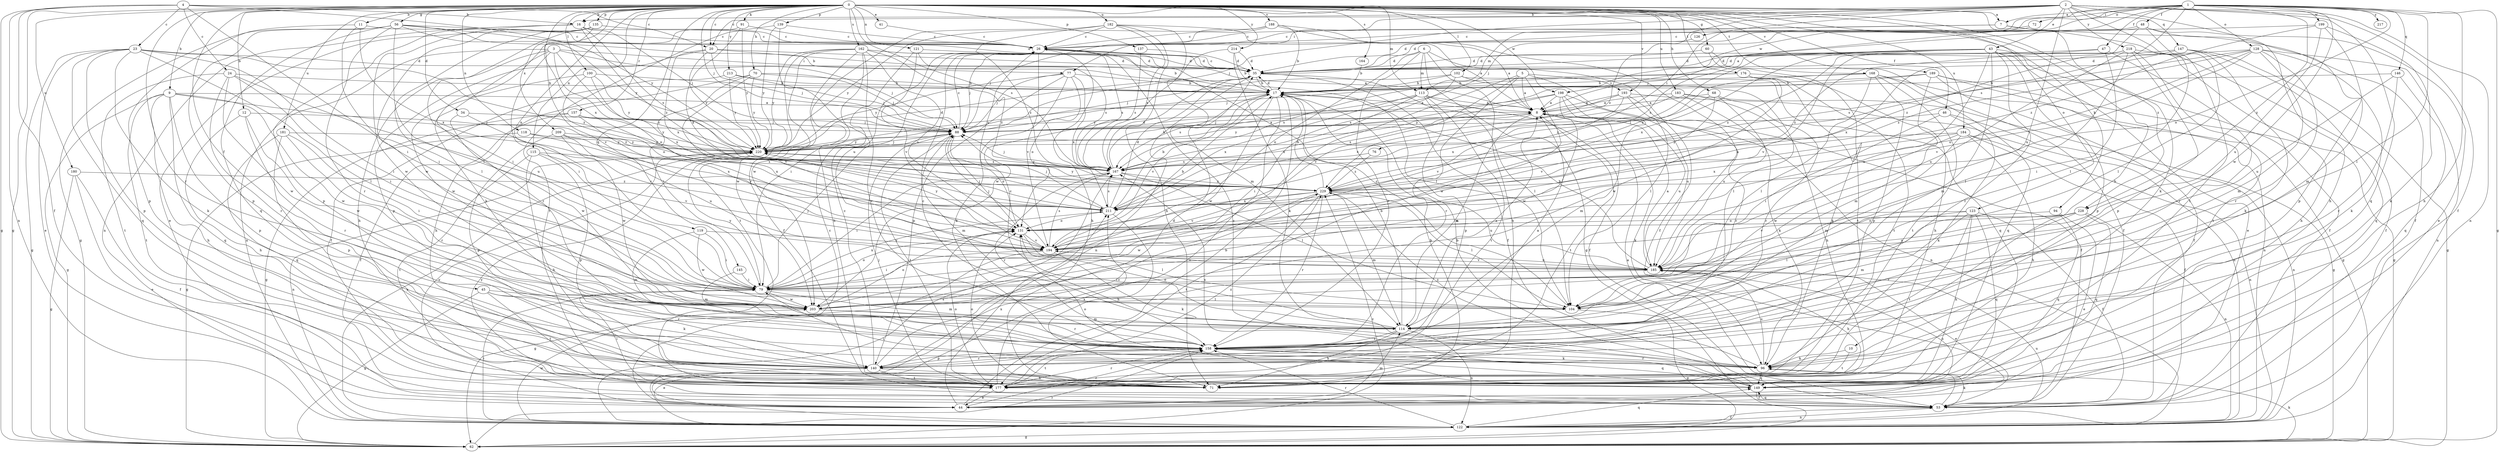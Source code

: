 strict digraph  {
0;
1;
2;
3;
4;
5;
6;
7;
8;
9;
10;
11;
12;
16;
17;
20;
23;
24;
26;
34;
35;
41;
43;
44;
45;
46;
47;
48;
53;
56;
60;
62;
68;
70;
71;
72;
76;
77;
79;
88;
91;
94;
96;
100;
102;
104;
113;
114;
115;
118;
119;
121;
122;
123;
126;
128;
131;
135;
137;
139;
140;
145;
146;
147;
149;
157;
158;
162;
164;
167;
168;
176;
177;
180;
181;
182;
183;
184;
185;
188;
189;
193;
194;
198;
199;
203;
209;
211;
213;
214;
217;
218;
220;
228;
229;
0 -> 7  [label=a];
0 -> 9  [label=b];
0 -> 10  [label=b];
0 -> 11  [label=b];
0 -> 12  [label=b];
0 -> 16  [label=b];
0 -> 20  [label=c];
0 -> 34  [label=d];
0 -> 41  [label=e];
0 -> 45  [label=f];
0 -> 46  [label=f];
0 -> 56  [label=g];
0 -> 60  [label=g];
0 -> 62  [label=g];
0 -> 68  [label=h];
0 -> 70  [label=h];
0 -> 88  [label=j];
0 -> 91  [label=k];
0 -> 94  [label=k];
0 -> 96  [label=k];
0 -> 100  [label=l];
0 -> 102  [label=l];
0 -> 113  [label=m];
0 -> 115  [label=n];
0 -> 118  [label=n];
0 -> 119  [label=n];
0 -> 121  [label=n];
0 -> 123  [label=o];
0 -> 135  [label=p];
0 -> 137  [label=p];
0 -> 139  [label=p];
0 -> 145  [label=q];
0 -> 157  [label=r];
0 -> 158  [label=r];
0 -> 162  [label=s];
0 -> 164  [label=s];
0 -> 167  [label=s];
0 -> 168  [label=t];
0 -> 176  [label=t];
0 -> 180  [label=u];
0 -> 181  [label=u];
0 -> 182  [label=u];
0 -> 183  [label=u];
0 -> 184  [label=u];
0 -> 188  [label=v];
0 -> 189  [label=v];
0 -> 193  [label=v];
0 -> 198  [label=w];
0 -> 209  [label=x];
0 -> 211  [label=x];
0 -> 213  [label=y];
0 -> 214  [label=y];
0 -> 228  [label=z];
1 -> 7  [label=a];
1 -> 8  [label=a];
1 -> 47  [label=f];
1 -> 48  [label=f];
1 -> 62  [label=g];
1 -> 71  [label=h];
1 -> 72  [label=i];
1 -> 88  [label=j];
1 -> 104  [label=l];
1 -> 126  [label=o];
1 -> 128  [label=o];
1 -> 131  [label=o];
1 -> 146  [label=q];
1 -> 167  [label=s];
1 -> 198  [label=w];
1 -> 199  [label=w];
1 -> 203  [label=w];
1 -> 217  [label=y];
1 -> 228  [label=z];
2 -> 16  [label=b];
2 -> 20  [label=c];
2 -> 43  [label=e];
2 -> 53  [label=f];
2 -> 71  [label=h];
2 -> 76  [label=i];
2 -> 77  [label=i];
2 -> 88  [label=j];
2 -> 122  [label=n];
2 -> 147  [label=q];
2 -> 149  [label=q];
2 -> 177  [label=t];
2 -> 185  [label=u];
2 -> 218  [label=y];
2 -> 229  [label=z];
3 -> 71  [label=h];
3 -> 77  [label=i];
3 -> 79  [label=i];
3 -> 88  [label=j];
3 -> 122  [label=n];
3 -> 131  [label=o];
3 -> 158  [label=r];
3 -> 229  [label=z];
4 -> 16  [label=b];
4 -> 20  [label=c];
4 -> 23  [label=c];
4 -> 24  [label=c];
4 -> 53  [label=f];
4 -> 62  [label=g];
4 -> 79  [label=i];
4 -> 122  [label=n];
4 -> 220  [label=y];
5 -> 8  [label=a];
5 -> 79  [label=i];
5 -> 104  [label=l];
5 -> 158  [label=r];
5 -> 193  [label=v];
5 -> 194  [label=v];
5 -> 203  [label=w];
6 -> 35  [label=d];
6 -> 53  [label=f];
6 -> 62  [label=g];
6 -> 71  [label=h];
6 -> 113  [label=m];
6 -> 131  [label=o];
6 -> 158  [label=r];
7 -> 26  [label=c];
7 -> 53  [label=f];
7 -> 104  [label=l];
7 -> 113  [label=m];
8 -> 88  [label=j];
8 -> 96  [label=k];
8 -> 114  [label=m];
8 -> 167  [label=s];
8 -> 177  [label=t];
8 -> 185  [label=u];
8 -> 220  [label=y];
9 -> 8  [label=a];
9 -> 62  [label=g];
9 -> 71  [label=h];
9 -> 140  [label=p];
9 -> 149  [label=q];
9 -> 177  [label=t];
9 -> 203  [label=w];
9 -> 229  [label=z];
10 -> 96  [label=k];
10 -> 177  [label=t];
11 -> 26  [label=c];
11 -> 79  [label=i];
11 -> 140  [label=p];
11 -> 211  [label=x];
12 -> 71  [label=h];
12 -> 88  [label=j];
12 -> 158  [label=r];
12 -> 203  [label=w];
16 -> 26  [label=c];
16 -> 88  [label=j];
16 -> 122  [label=n];
16 -> 140  [label=p];
16 -> 167  [label=s];
16 -> 203  [label=w];
16 -> 229  [label=z];
17 -> 8  [label=a];
17 -> 35  [label=d];
17 -> 122  [label=n];
17 -> 194  [label=v];
17 -> 203  [label=w];
17 -> 220  [label=y];
20 -> 17  [label=b];
20 -> 35  [label=d];
20 -> 88  [label=j];
20 -> 140  [label=p];
20 -> 211  [label=x];
20 -> 220  [label=y];
23 -> 35  [label=d];
23 -> 44  [label=e];
23 -> 62  [label=g];
23 -> 79  [label=i];
23 -> 96  [label=k];
23 -> 104  [label=l];
23 -> 140  [label=p];
23 -> 149  [label=q];
23 -> 229  [label=z];
24 -> 17  [label=b];
24 -> 79  [label=i];
24 -> 158  [label=r];
24 -> 177  [label=t];
24 -> 185  [label=u];
24 -> 203  [label=w];
26 -> 35  [label=d];
26 -> 71  [label=h];
26 -> 88  [label=j];
26 -> 104  [label=l];
26 -> 167  [label=s];
26 -> 194  [label=v];
34 -> 88  [label=j];
34 -> 194  [label=v];
34 -> 203  [label=w];
35 -> 17  [label=b];
35 -> 26  [label=c];
35 -> 53  [label=f];
35 -> 104  [label=l];
35 -> 122  [label=n];
41 -> 26  [label=c];
43 -> 35  [label=d];
43 -> 44  [label=e];
43 -> 53  [label=f];
43 -> 114  [label=m];
43 -> 140  [label=p];
43 -> 158  [label=r];
43 -> 167  [label=s];
43 -> 185  [label=u];
43 -> 194  [label=v];
43 -> 211  [label=x];
43 -> 229  [label=z];
44 -> 17  [label=b];
44 -> 26  [label=c];
44 -> 114  [label=m];
44 -> 158  [label=r];
44 -> 185  [label=u];
44 -> 211  [label=x];
44 -> 220  [label=y];
45 -> 62  [label=g];
45 -> 96  [label=k];
45 -> 158  [label=r];
45 -> 177  [label=t];
45 -> 203  [label=w];
46 -> 79  [label=i];
46 -> 88  [label=j];
46 -> 96  [label=k];
46 -> 122  [label=n];
47 -> 35  [label=d];
47 -> 79  [label=i];
47 -> 158  [label=r];
47 -> 229  [label=z];
48 -> 26  [label=c];
48 -> 35  [label=d];
48 -> 44  [label=e];
48 -> 104  [label=l];
48 -> 140  [label=p];
48 -> 229  [label=z];
53 -> 8  [label=a];
53 -> 96  [label=k];
53 -> 122  [label=n];
53 -> 149  [label=q];
53 -> 220  [label=y];
56 -> 17  [label=b];
56 -> 26  [label=c];
56 -> 35  [label=d];
56 -> 62  [label=g];
56 -> 79  [label=i];
56 -> 140  [label=p];
56 -> 149  [label=q];
56 -> 158  [label=r];
56 -> 220  [label=y];
60 -> 35  [label=d];
60 -> 53  [label=f];
60 -> 177  [label=t];
62 -> 96  [label=k];
62 -> 158  [label=r];
62 -> 229  [label=z];
68 -> 8  [label=a];
68 -> 158  [label=r];
68 -> 185  [label=u];
68 -> 194  [label=v];
68 -> 211  [label=x];
70 -> 17  [label=b];
70 -> 71  [label=h];
70 -> 79  [label=i];
70 -> 88  [label=j];
70 -> 194  [label=v];
70 -> 220  [label=y];
71 -> 17  [label=b];
71 -> 131  [label=o];
72 -> 26  [label=c];
72 -> 88  [label=j];
76 -> 167  [label=s];
76 -> 229  [label=z];
77 -> 17  [label=b];
77 -> 88  [label=j];
77 -> 96  [label=k];
77 -> 131  [label=o];
77 -> 140  [label=p];
77 -> 211  [label=x];
77 -> 220  [label=y];
79 -> 88  [label=j];
79 -> 104  [label=l];
79 -> 114  [label=m];
79 -> 131  [label=o];
79 -> 203  [label=w];
79 -> 211  [label=x];
79 -> 220  [label=y];
88 -> 8  [label=a];
88 -> 26  [label=c];
88 -> 114  [label=m];
88 -> 131  [label=o];
88 -> 177  [label=t];
88 -> 220  [label=y];
91 -> 26  [label=c];
91 -> 96  [label=k];
91 -> 211  [label=x];
91 -> 220  [label=y];
94 -> 44  [label=e];
94 -> 131  [label=o];
94 -> 149  [label=q];
96 -> 149  [label=q];
96 -> 158  [label=r];
96 -> 185  [label=u];
96 -> 229  [label=z];
100 -> 17  [label=b];
100 -> 131  [label=o];
100 -> 203  [label=w];
100 -> 211  [label=x];
100 -> 220  [label=y];
102 -> 17  [label=b];
102 -> 88  [label=j];
102 -> 104  [label=l];
102 -> 149  [label=q];
102 -> 167  [label=s];
104 -> 26  [label=c];
104 -> 62  [label=g];
113 -> 8  [label=a];
113 -> 53  [label=f];
113 -> 79  [label=i];
113 -> 140  [label=p];
113 -> 167  [label=s];
113 -> 177  [label=t];
113 -> 211  [label=x];
114 -> 8  [label=a];
114 -> 17  [label=b];
114 -> 26  [label=c];
114 -> 71  [label=h];
114 -> 122  [label=n];
114 -> 131  [label=o];
114 -> 158  [label=r];
115 -> 71  [label=h];
115 -> 140  [label=p];
115 -> 167  [label=s];
115 -> 177  [label=t];
115 -> 194  [label=v];
118 -> 62  [label=g];
118 -> 211  [label=x];
118 -> 220  [label=y];
119 -> 79  [label=i];
119 -> 114  [label=m];
119 -> 194  [label=v];
119 -> 203  [label=w];
121 -> 35  [label=d];
121 -> 79  [label=i];
121 -> 167  [label=s];
121 -> 194  [label=v];
122 -> 53  [label=f];
122 -> 62  [label=g];
122 -> 79  [label=i];
122 -> 149  [label=q];
122 -> 158  [label=r];
122 -> 167  [label=s];
122 -> 185  [label=u];
122 -> 203  [label=w];
122 -> 220  [label=y];
123 -> 53  [label=f];
123 -> 71  [label=h];
123 -> 104  [label=l];
123 -> 114  [label=m];
123 -> 131  [label=o];
123 -> 149  [label=q];
123 -> 177  [label=t];
126 -> 35  [label=d];
128 -> 35  [label=d];
128 -> 96  [label=k];
128 -> 114  [label=m];
128 -> 122  [label=n];
128 -> 131  [label=o];
128 -> 158  [label=r];
128 -> 167  [label=s];
128 -> 194  [label=v];
128 -> 229  [label=z];
131 -> 88  [label=j];
131 -> 104  [label=l];
131 -> 194  [label=v];
131 -> 220  [label=y];
135 -> 26  [label=c];
135 -> 44  [label=e];
135 -> 79  [label=i];
135 -> 104  [label=l];
135 -> 194  [label=v];
135 -> 203  [label=w];
137 -> 35  [label=d];
137 -> 167  [label=s];
139 -> 26  [label=c];
139 -> 177  [label=t];
139 -> 185  [label=u];
139 -> 220  [label=y];
140 -> 26  [label=c];
140 -> 35  [label=d];
140 -> 44  [label=e];
140 -> 71  [label=h];
140 -> 158  [label=r];
140 -> 177  [label=t];
140 -> 229  [label=z];
145 -> 79  [label=i];
145 -> 114  [label=m];
146 -> 17  [label=b];
146 -> 149  [label=q];
146 -> 158  [label=r];
146 -> 185  [label=u];
147 -> 35  [label=d];
147 -> 62  [label=g];
147 -> 96  [label=k];
147 -> 149  [label=q];
147 -> 211  [label=x];
149 -> 17  [label=b];
149 -> 26  [label=c];
149 -> 53  [label=f];
149 -> 79  [label=i];
149 -> 131  [label=o];
149 -> 167  [label=s];
157 -> 53  [label=f];
157 -> 62  [label=g];
157 -> 88  [label=j];
157 -> 194  [label=v];
157 -> 220  [label=y];
158 -> 8  [label=a];
158 -> 26  [label=c];
158 -> 96  [label=k];
158 -> 140  [label=p];
158 -> 149  [label=q];
158 -> 177  [label=t];
162 -> 8  [label=a];
162 -> 35  [label=d];
162 -> 53  [label=f];
162 -> 71  [label=h];
162 -> 131  [label=o];
162 -> 158  [label=r];
162 -> 177  [label=t];
162 -> 203  [label=w];
162 -> 220  [label=y];
162 -> 229  [label=z];
164 -> 17  [label=b];
167 -> 17  [label=b];
167 -> 35  [label=d];
167 -> 79  [label=i];
167 -> 88  [label=j];
167 -> 104  [label=l];
167 -> 158  [label=r];
167 -> 220  [label=y];
167 -> 229  [label=z];
168 -> 17  [label=b];
168 -> 62  [label=g];
168 -> 104  [label=l];
168 -> 140  [label=p];
168 -> 149  [label=q];
168 -> 177  [label=t];
168 -> 229  [label=z];
176 -> 17  [label=b];
176 -> 71  [label=h];
176 -> 96  [label=k];
176 -> 167  [label=s];
176 -> 177  [label=t];
176 -> 203  [label=w];
177 -> 44  [label=e];
177 -> 79  [label=i];
177 -> 88  [label=j];
177 -> 131  [label=o];
177 -> 158  [label=r];
177 -> 211  [label=x];
177 -> 229  [label=z];
180 -> 44  [label=e];
180 -> 53  [label=f];
180 -> 62  [label=g];
180 -> 229  [label=z];
181 -> 79  [label=i];
181 -> 140  [label=p];
181 -> 149  [label=q];
181 -> 158  [label=r];
181 -> 220  [label=y];
182 -> 8  [label=a];
182 -> 26  [label=c];
182 -> 71  [label=h];
182 -> 114  [label=m];
182 -> 167  [label=s];
182 -> 203  [label=w];
182 -> 229  [label=z];
183 -> 8  [label=a];
183 -> 62  [label=g];
183 -> 71  [label=h];
183 -> 96  [label=k];
183 -> 211  [label=x];
184 -> 53  [label=f];
184 -> 71  [label=h];
184 -> 114  [label=m];
184 -> 122  [label=n];
184 -> 203  [label=w];
184 -> 211  [label=x];
184 -> 220  [label=y];
185 -> 8  [label=a];
185 -> 17  [label=b];
185 -> 44  [label=e];
185 -> 71  [label=h];
185 -> 79  [label=i];
185 -> 194  [label=v];
188 -> 8  [label=a];
188 -> 17  [label=b];
188 -> 26  [label=c];
188 -> 88  [label=j];
188 -> 185  [label=u];
188 -> 220  [label=y];
189 -> 17  [label=b];
189 -> 53  [label=f];
189 -> 62  [label=g];
189 -> 88  [label=j];
189 -> 114  [label=m];
189 -> 122  [label=n];
193 -> 8  [label=a];
193 -> 53  [label=f];
193 -> 122  [label=n];
193 -> 158  [label=r];
193 -> 194  [label=v];
193 -> 220  [label=y];
194 -> 17  [label=b];
194 -> 62  [label=g];
194 -> 79  [label=i];
194 -> 88  [label=j];
194 -> 96  [label=k];
194 -> 167  [label=s];
194 -> 185  [label=u];
198 -> 8  [label=a];
198 -> 114  [label=m];
198 -> 122  [label=n];
198 -> 185  [label=u];
198 -> 203  [label=w];
198 -> 211  [label=x];
198 -> 220  [label=y];
199 -> 26  [label=c];
199 -> 96  [label=k];
199 -> 114  [label=m];
199 -> 185  [label=u];
199 -> 229  [label=z];
203 -> 114  [label=m];
203 -> 131  [label=o];
203 -> 158  [label=r];
209 -> 140  [label=p];
209 -> 185  [label=u];
209 -> 203  [label=w];
209 -> 211  [label=x];
209 -> 220  [label=y];
211 -> 17  [label=b];
211 -> 35  [label=d];
211 -> 71  [label=h];
211 -> 88  [label=j];
211 -> 131  [label=o];
211 -> 167  [label=s];
213 -> 17  [label=b];
213 -> 53  [label=f];
213 -> 88  [label=j];
213 -> 220  [label=y];
214 -> 17  [label=b];
214 -> 35  [label=d];
214 -> 96  [label=k];
214 -> 203  [label=w];
218 -> 35  [label=d];
218 -> 53  [label=f];
218 -> 71  [label=h];
218 -> 104  [label=l];
218 -> 140  [label=p];
218 -> 177  [label=t];
218 -> 185  [label=u];
218 -> 229  [label=z];
220 -> 35  [label=d];
220 -> 88  [label=j];
220 -> 122  [label=n];
220 -> 167  [label=s];
228 -> 122  [label=n];
228 -> 131  [label=o];
228 -> 149  [label=q];
228 -> 158  [label=r];
228 -> 185  [label=u];
228 -> 194  [label=v];
229 -> 17  [label=b];
229 -> 104  [label=l];
229 -> 114  [label=m];
229 -> 158  [label=r];
229 -> 177  [label=t];
229 -> 185  [label=u];
229 -> 194  [label=v];
229 -> 203  [label=w];
229 -> 211  [label=x];
229 -> 220  [label=y];
}
